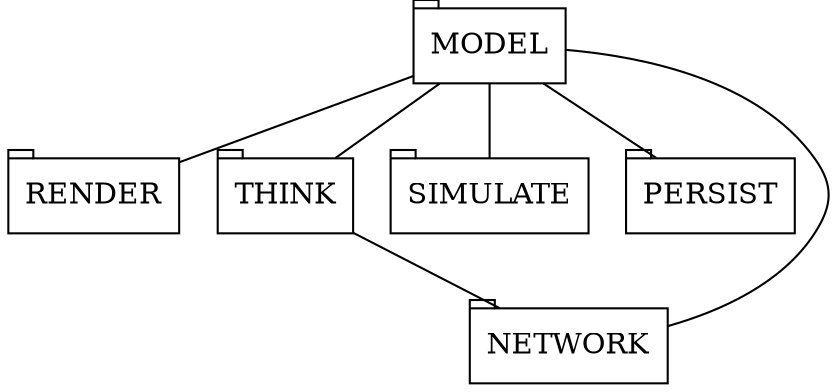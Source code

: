 graph G {
	MODEL [shape=tab];
	RENDER [shape=tab];
	THINK [shape=tab];
	SIMULATE [shape=tab];
	PERSIST [shape=tab];
	NETWORK [shape=tab];

	MODEL -- RENDER;
	MODEL -- THINK;
	MODEL -- SIMULATE;
	MODEL -- PERSIST;
	MODEL -- NETWORK;
	THINK -- NETWORK;
}
